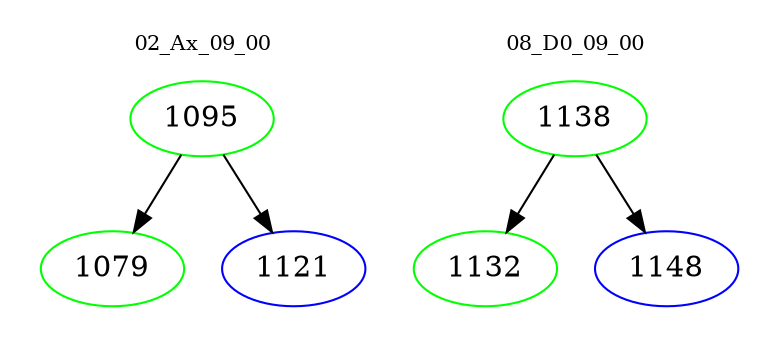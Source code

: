digraph{
subgraph cluster_0 {
color = white
label = "02_Ax_09_00";
fontsize=10;
T0_1095 [label="1095", color="green"]
T0_1095 -> T0_1079 [color="black"]
T0_1079 [label="1079", color="green"]
T0_1095 -> T0_1121 [color="black"]
T0_1121 [label="1121", color="blue"]
}
subgraph cluster_1 {
color = white
label = "08_D0_09_00";
fontsize=10;
T1_1138 [label="1138", color="green"]
T1_1138 -> T1_1132 [color="black"]
T1_1132 [label="1132", color="green"]
T1_1138 -> T1_1148 [color="black"]
T1_1148 [label="1148", color="blue"]
}
}

